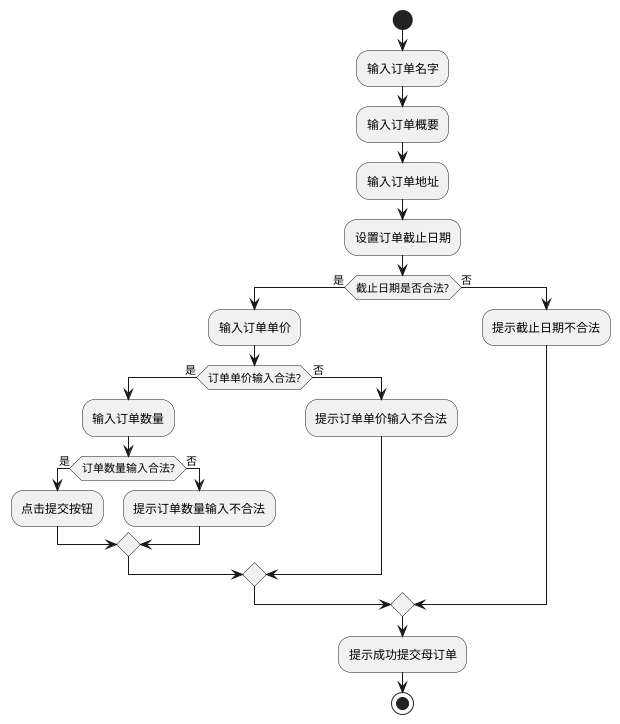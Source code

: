 @startuml

start
:输入订单名字;
:输入订单概要;
:输入订单地址;
:设置订单截止日期;
if (截止日期是否合法?) then (是)
    :输入订单单价;
    if (订单单价输入合法?) then (是)
        :输入订单数量;
        if (订单数量输入合法?) then (是)
            :点击提交按钮;
        else (否)
            :提示订单数量输入不合法;
        endif
    else (否)
        :提示订单单价输入不合法;
    endif
else (否)
    :提示截止日期不合法;
endif

:提示成功提交母订单;
stop
@enduml